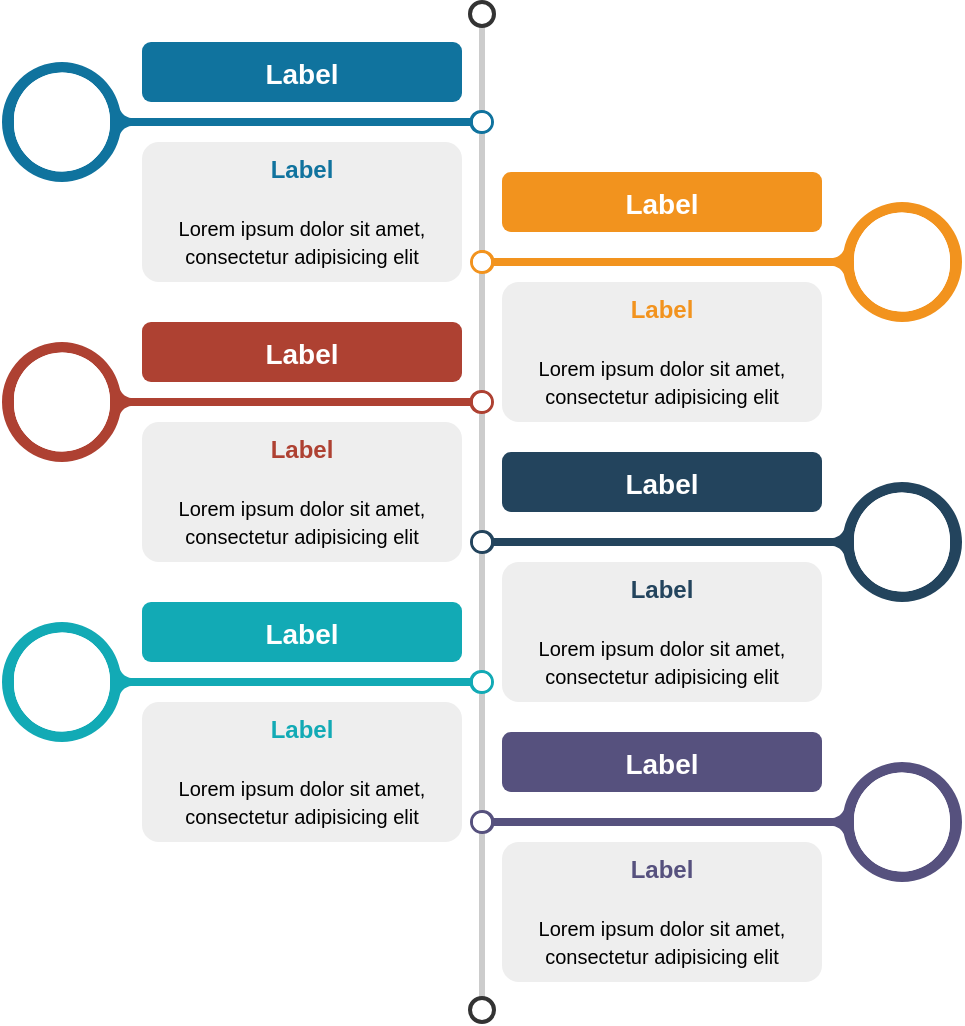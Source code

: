 <mxfile version="16.5.1" type="device"><diagram id="apcxUmoJMW7di9E715TV" name="Page-1"><mxGraphModel dx="1394" dy="817" grid="1" gridSize="10" guides="1" tooltips="1" connect="1" arrows="1" fold="1" page="1" pageScale="1" pageWidth="1169" pageHeight="827" math="0" shadow="0"><root><mxCell id="0"/><mxCell id="1" parent="0"/><mxCell id="-Fv_xygYmBrE4m2xNXCb-2" value="" style="endArrow=none;html=1;strokeWidth=3;strokeColor=#CCCCCC;labelBackgroundColor=none;fontSize=16;rounded=0;" edge="1" source="-Fv_xygYmBrE4m2xNXCb-3" target="-Fv_xygYmBrE4m2xNXCb-4" parent="1"><mxGeometry relative="1" as="geometry"/></mxCell><mxCell id="-Fv_xygYmBrE4m2xNXCb-3" value="" style="ellipse;whiteSpace=wrap;html=1;aspect=fixed;shadow=0;fillColor=none;strokeColor=#333333;fontSize=16;align=center;strokeWidth=2;" vertex="1" parent="1"><mxGeometry x="784" y="159" width="12" height="12" as="geometry"/></mxCell><mxCell id="-Fv_xygYmBrE4m2xNXCb-4" value="" style="ellipse;whiteSpace=wrap;html=1;aspect=fixed;shadow=0;fillColor=none;strokeColor=#333333;fontSize=16;align=center;strokeWidth=2;" vertex="1" parent="1"><mxGeometry x="784" y="657" width="12" height="12" as="geometry"/></mxCell><mxCell id="-Fv_xygYmBrE4m2xNXCb-5" value="" style="verticalLabelPosition=middle;verticalAlign=middle;html=1;shape=mxgraph.infographic.circularCallout2;dy=15;strokeColor=#10739E;labelPosition=center;align=center;fontColor=#10739E;fontStyle=1;fontSize=24;shadow=0;direction=north;" vertex="1" parent="1"><mxGeometry x="550" y="189" width="246" height="60" as="geometry"/></mxCell><mxCell id="-Fv_xygYmBrE4m2xNXCb-6" value="" style="verticalLabelPosition=middle;verticalAlign=middle;html=1;shape=mxgraph.infographic.circularCallout2;dy=15;strokeColor=#F2931E;labelPosition=center;align=center;fontColor=#F2931E;fontStyle=1;fontSize=24;shadow=0;direction=north;flipH=1;" vertex="1" parent="1"><mxGeometry x="784" y="259" width="246" height="60" as="geometry"/></mxCell><mxCell id="-Fv_xygYmBrE4m2xNXCb-7" value="" style="verticalLabelPosition=middle;verticalAlign=middle;html=1;shape=mxgraph.infographic.circularCallout2;dy=15;strokeColor=#AE4132;labelPosition=center;align=center;fontColor=#10739E;fontStyle=1;fontSize=24;shadow=0;direction=north;" vertex="1" parent="1"><mxGeometry x="550" y="329" width="246" height="60" as="geometry"/></mxCell><mxCell id="-Fv_xygYmBrE4m2xNXCb-8" value="" style="verticalLabelPosition=middle;verticalAlign=middle;html=1;shape=mxgraph.infographic.circularCallout2;dy=15;strokeColor=#23445D;labelPosition=center;align=center;fontColor=#10739E;fontStyle=1;fontSize=24;shadow=0;direction=north;flipH=1;" vertex="1" parent="1"><mxGeometry x="784" y="399" width="246" height="60" as="geometry"/></mxCell><mxCell id="-Fv_xygYmBrE4m2xNXCb-9" value="" style="verticalLabelPosition=middle;verticalAlign=middle;html=1;shape=mxgraph.infographic.circularCallout2;dy=15;strokeColor=#12AAB5;labelPosition=center;align=center;fontColor=#10739E;fontStyle=1;fontSize=24;shadow=0;direction=north;" vertex="1" parent="1"><mxGeometry x="550" y="469" width="246" height="60" as="geometry"/></mxCell><mxCell id="-Fv_xygYmBrE4m2xNXCb-10" value="" style="verticalLabelPosition=middle;verticalAlign=middle;html=1;shape=mxgraph.infographic.circularCallout2;dy=15;strokeColor=#56517E;labelPosition=center;align=center;fontColor=#10739E;fontStyle=1;fontSize=24;shadow=0;direction=north;flipH=1;" vertex="1" parent="1"><mxGeometry x="784" y="539" width="246" height="60" as="geometry"/></mxCell><mxCell id="-Fv_xygYmBrE4m2xNXCb-11" value="Label" style="fillColor=#10739E;strokecolor=none;rounded=1;fontColor=#FFFFFF;strokeColor=none;fontStyle=1;fontSize=14;" vertex="1" parent="1"><mxGeometry x="620" y="179" width="160" height="30" as="geometry"/></mxCell><mxCell id="-Fv_xygYmBrE4m2xNXCb-12" value="Label" style="fillColor=#F2931E;strokecolor=none;rounded=1;fontColor=#FFFFFF;strokeColor=none;fontStyle=1;fontSize=14;" vertex="1" parent="1"><mxGeometry x="800" y="244" width="160" height="30" as="geometry"/></mxCell><mxCell id="-Fv_xygYmBrE4m2xNXCb-13" value="Label" style="fillColor=#AE4132;strokecolor=none;rounded=1;fontColor=#FFFFFF;strokeColor=none;fontStyle=1;fontSize=14;" vertex="1" parent="1"><mxGeometry x="620" y="319" width="160" height="30" as="geometry"/></mxCell><mxCell id="-Fv_xygYmBrE4m2xNXCb-14" value="Label" style="fillColor=#23445D;strokecolor=none;rounded=1;fontColor=#FFFFFF;strokeColor=none;fontStyle=1;fontSize=14;" vertex="1" parent="1"><mxGeometry x="800" y="384" width="160" height="30" as="geometry"/></mxCell><mxCell id="-Fv_xygYmBrE4m2xNXCb-15" value="Label" style="fillColor=#12AAB5;strokecolor=none;rounded=1;fontColor=#FFFFFF;strokeColor=none;fontStyle=1;fontSize=14;" vertex="1" parent="1"><mxGeometry x="620" y="459" width="160" height="30" as="geometry"/></mxCell><mxCell id="-Fv_xygYmBrE4m2xNXCb-16" value="Label" style="fillColor=#56517E;strokecolor=none;rounded=1;fontColor=#FFFFFF;strokeColor=none;fontStyle=1;fontSize=14;" vertex="1" parent="1"><mxGeometry x="800" y="524" width="160" height="30" as="geometry"/></mxCell><mxCell id="-Fv_xygYmBrE4m2xNXCb-17" value="&lt;font style=&quot;font-size: 10px&quot;&gt;&lt;font style=&quot;font-size: 12px&quot; color=&quot;#10739E&quot;&gt;&lt;b&gt;Label&lt;/b&gt;&lt;/font&gt;&lt;br&gt;&lt;br&gt;&lt;font size=&quot;1&quot;&gt;Lorem ipsum dolor sit amet, consectetur adipisicing elit&lt;/font&gt;&lt;/font&gt;" style="rounded=1;strokeColor=none;fillColor=#EEEEEE;align=center;arcSize=12;verticalAlign=top;whiteSpace=wrap;html=1;fontSize=12;" vertex="1" parent="1"><mxGeometry x="620" y="229" width="160" height="70" as="geometry"/></mxCell><mxCell id="-Fv_xygYmBrE4m2xNXCb-18" value="&lt;font style=&quot;font-size: 10px&quot;&gt;&lt;font style=&quot;font-size: 12px&quot; color=&quot;#F2931E&quot;&gt;&lt;b&gt;Label&lt;/b&gt;&lt;/font&gt;&lt;br&gt;&lt;br&gt;&lt;font size=&quot;1&quot;&gt;Lorem ipsum dolor sit amet, consectetur adipisicing elit&lt;/font&gt;&lt;/font&gt;" style="rounded=1;strokeColor=none;fillColor=#EEEEEE;align=center;arcSize=12;verticalAlign=top;whiteSpace=wrap;html=1;fontSize=12;" vertex="1" parent="1"><mxGeometry x="800" y="299" width="160" height="70" as="geometry"/></mxCell><mxCell id="-Fv_xygYmBrE4m2xNXCb-19" value="&lt;font style=&quot;font-size: 10px&quot;&gt;&lt;font style=&quot;font-size: 12px&quot; color=&quot;#AE4132&quot;&gt;&lt;b&gt;Label&lt;/b&gt;&lt;/font&gt;&lt;br&gt;&lt;br&gt;&lt;font size=&quot;1&quot;&gt;Lorem ipsum dolor sit amet, consectetur adipisicing elit&lt;/font&gt;&lt;/font&gt;" style="rounded=1;strokeColor=none;fillColor=#EEEEEE;align=center;arcSize=12;verticalAlign=top;whiteSpace=wrap;html=1;fontSize=12;" vertex="1" parent="1"><mxGeometry x="620" y="369" width="160" height="70" as="geometry"/></mxCell><mxCell id="-Fv_xygYmBrE4m2xNXCb-20" value="&lt;font style=&quot;font-size: 10px&quot;&gt;&lt;font style=&quot;font-size: 12px&quot; color=&quot;#23445D&quot;&gt;&lt;b&gt;Label&lt;/b&gt;&lt;/font&gt;&lt;br&gt;&lt;br&gt;&lt;font size=&quot;1&quot;&gt;Lorem ipsum dolor sit amet, consectetur adipisicing elit&lt;/font&gt;&lt;/font&gt;" style="rounded=1;strokeColor=none;fillColor=#EEEEEE;align=center;arcSize=12;verticalAlign=top;whiteSpace=wrap;html=1;fontSize=12;" vertex="1" parent="1"><mxGeometry x="800" y="439" width="160" height="70" as="geometry"/></mxCell><mxCell id="-Fv_xygYmBrE4m2xNXCb-21" value="&lt;font style=&quot;font-size: 10px&quot;&gt;&lt;font style=&quot;font-size: 12px&quot; color=&quot;#12AAB5&quot;&gt;&lt;b&gt;Label&lt;/b&gt;&lt;/font&gt;&lt;br&gt;&lt;br&gt;&lt;font size=&quot;1&quot;&gt;Lorem ipsum dolor sit amet, consectetur adipisicing elit&lt;/font&gt;&lt;/font&gt;" style="rounded=1;strokeColor=none;fillColor=#EEEEEE;align=center;arcSize=12;verticalAlign=top;whiteSpace=wrap;html=1;fontSize=12;" vertex="1" parent="1"><mxGeometry x="620" y="509" width="160" height="70" as="geometry"/></mxCell><mxCell id="-Fv_xygYmBrE4m2xNXCb-22" value="&lt;font style=&quot;font-size: 10px&quot;&gt;&lt;font style=&quot;font-size: 12px&quot; color=&quot;#56517E&quot;&gt;&lt;b&gt;Label&lt;/b&gt;&lt;/font&gt;&lt;br&gt;&lt;br&gt;&lt;font size=&quot;1&quot;&gt;Lorem ipsum dolor sit amet, consectetur adipisicing elit&lt;/font&gt;&lt;/font&gt;" style="rounded=1;strokeColor=none;fillColor=#EEEEEE;align=center;arcSize=12;verticalAlign=top;whiteSpace=wrap;html=1;fontSize=12;" vertex="1" parent="1"><mxGeometry x="800" y="579" width="160" height="70" as="geometry"/></mxCell></root></mxGraphModel></diagram></mxfile>